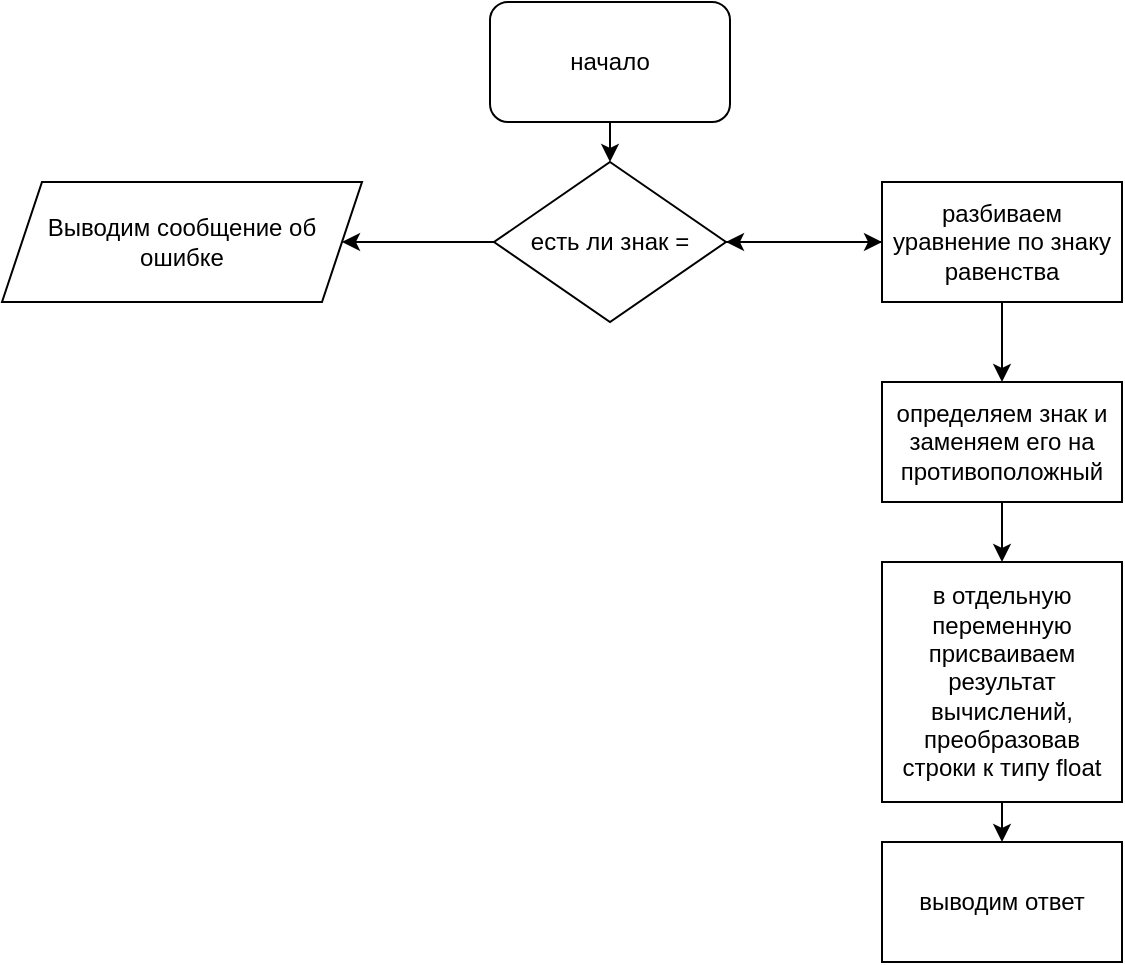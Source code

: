 <mxfile version="20.6.0" type="device"><diagram id="YE2699bhyjWkQ_mWJqIq" name="Страница 1"><mxGraphModel dx="1038" dy="539" grid="1" gridSize="10" guides="1" tooltips="1" connect="1" arrows="1" fold="1" page="1" pageScale="1" pageWidth="827" pageHeight="1169" math="0" shadow="0"><root><mxCell id="0"/><mxCell id="1" parent="0"/><mxCell id="aK-H-EawwoVjVUDq3gPr-2" value="начало" style="rounded=1;whiteSpace=wrap;html=1;" vertex="1" parent="1"><mxGeometry x="354" y="100" width="120" height="60" as="geometry"/></mxCell><mxCell id="aK-H-EawwoVjVUDq3gPr-3" value="" style="endArrow=classic;html=1;rounded=0;exitX=0.5;exitY=1;exitDx=0;exitDy=0;" edge="1" parent="1" source="aK-H-EawwoVjVUDq3gPr-2" target="aK-H-EawwoVjVUDq3gPr-4"><mxGeometry width="50" height="50" relative="1" as="geometry"><mxPoint x="390" y="310" as="sourcePoint"/><mxPoint x="414" y="220" as="targetPoint"/></mxGeometry></mxCell><mxCell id="aK-H-EawwoVjVUDq3gPr-4" value="есть ли знак =" style="rhombus;whiteSpace=wrap;html=1;" vertex="1" parent="1"><mxGeometry x="356" y="180" width="116" height="80" as="geometry"/></mxCell><mxCell id="aK-H-EawwoVjVUDq3gPr-5" value="" style="endArrow=classic;html=1;rounded=0;exitX=0;exitY=0.5;exitDx=0;exitDy=0;" edge="1" parent="1" source="aK-H-EawwoVjVUDq3gPr-4" target="aK-H-EawwoVjVUDq3gPr-8"><mxGeometry width="50" height="50" relative="1" as="geometry"><mxPoint x="390" y="300" as="sourcePoint"/><mxPoint x="280" y="220" as="targetPoint"/></mxGeometry></mxCell><mxCell id="aK-H-EawwoVjVUDq3gPr-6" value="" style="endArrow=classic;html=1;rounded=0;exitX=1;exitY=0.5;exitDx=0;exitDy=0;" edge="1" parent="1" source="aK-H-EawwoVjVUDq3gPr-4"><mxGeometry width="50" height="50" relative="1" as="geometry"><mxPoint x="390" y="300" as="sourcePoint"/><mxPoint x="550" y="220" as="targetPoint"/></mxGeometry></mxCell><mxCell id="aK-H-EawwoVjVUDq3gPr-8" value="Выводим сообщение об ошибке" style="shape=parallelogram;perimeter=parallelogramPerimeter;whiteSpace=wrap;html=1;fixedSize=1;" vertex="1" parent="1"><mxGeometry x="110" y="190" width="180" height="60" as="geometry"/></mxCell><mxCell id="aK-H-EawwoVjVUDq3gPr-10" value="" style="edgeStyle=orthogonalEdgeStyle;rounded=0;orthogonalLoop=1;jettySize=auto;html=1;" edge="1" parent="1" source="aK-H-EawwoVjVUDq3gPr-9" target="aK-H-EawwoVjVUDq3gPr-4"><mxGeometry relative="1" as="geometry"/></mxCell><mxCell id="aK-H-EawwoVjVUDq3gPr-9" value="разбиваем уравнение по знаку равенства" style="rounded=0;whiteSpace=wrap;html=1;" vertex="1" parent="1"><mxGeometry x="550" y="190" width="120" height="60" as="geometry"/></mxCell><mxCell id="aK-H-EawwoVjVUDq3gPr-11" value="" style="endArrow=classic;html=1;rounded=0;exitX=0.5;exitY=1;exitDx=0;exitDy=0;" edge="1" parent="1" source="aK-H-EawwoVjVUDq3gPr-9" target="aK-H-EawwoVjVUDq3gPr-12"><mxGeometry width="50" height="50" relative="1" as="geometry"><mxPoint x="390" y="280" as="sourcePoint"/><mxPoint x="610" y="320" as="targetPoint"/></mxGeometry></mxCell><mxCell id="aK-H-EawwoVjVUDq3gPr-12" value="определяем знак и заменяем его на противоположный" style="rounded=0;whiteSpace=wrap;html=1;" vertex="1" parent="1"><mxGeometry x="550" y="290" width="120" height="60" as="geometry"/></mxCell><mxCell id="aK-H-EawwoVjVUDq3gPr-13" value="" style="endArrow=classic;html=1;rounded=0;exitX=0.5;exitY=1;exitDx=0;exitDy=0;" edge="1" parent="1" source="aK-H-EawwoVjVUDq3gPr-12" target="aK-H-EawwoVjVUDq3gPr-14"><mxGeometry width="50" height="50" relative="1" as="geometry"><mxPoint x="390" y="560" as="sourcePoint"/><mxPoint x="610" y="410" as="targetPoint"/></mxGeometry></mxCell><mxCell id="aK-H-EawwoVjVUDq3gPr-14" value="в отдельную переменную присваиваем результат вычислений, преобразовав строки к типу float" style="rounded=0;whiteSpace=wrap;html=1;" vertex="1" parent="1"><mxGeometry x="550" y="380" width="120" height="120" as="geometry"/></mxCell><mxCell id="aK-H-EawwoVjVUDq3gPr-15" value="" style="endArrow=classic;html=1;rounded=0;exitX=0.5;exitY=1;exitDx=0;exitDy=0;" edge="1" parent="1" source="aK-H-EawwoVjVUDq3gPr-14" target="aK-H-EawwoVjVUDq3gPr-16"><mxGeometry width="50" height="50" relative="1" as="geometry"><mxPoint x="390" y="620" as="sourcePoint"/><mxPoint x="610" y="550" as="targetPoint"/></mxGeometry></mxCell><mxCell id="aK-H-EawwoVjVUDq3gPr-16" value="выводим ответ" style="rounded=0;whiteSpace=wrap;html=1;" vertex="1" parent="1"><mxGeometry x="550" y="520" width="120" height="60" as="geometry"/></mxCell></root></mxGraphModel></diagram></mxfile>